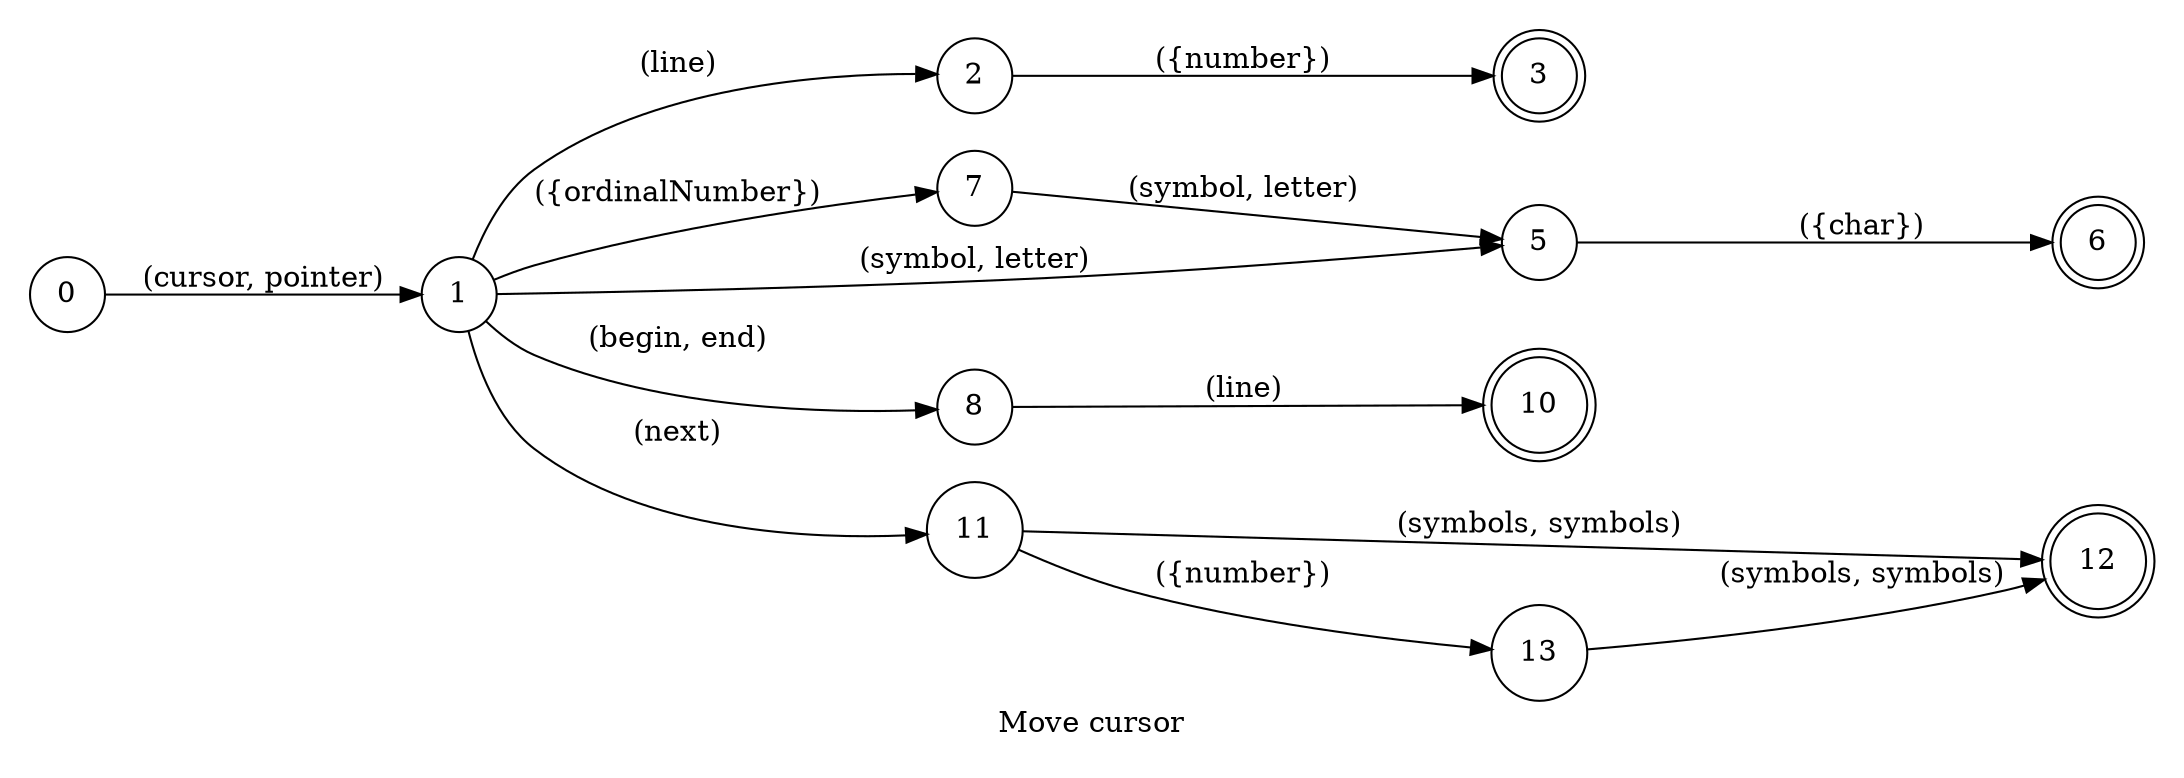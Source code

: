 digraph Cursor {
    id="cursor";
    label="Move cursor";
    lang="en-US";
    langName="English";
    pad="0.2";
    rankdir=LR;
    node[shape=doublecircle]; 3 10 12 6;
    node[shape=circle];

    0 -> 1 [label="(cursor, pointer)"];
    1 -> 2 [label="(line)"];
    2 -> 3 [label="({number})", store=line];

    {1 7} -> 5 [label="(symbol, letter)"];
    1 -> 7 [label="({ordinalNumber})", store=leapSize, normalizer="ordinalNumber"];
    5 -> 6 [label="({char})", store=symbol];

    1 -> 8 [label="(begin, end)", store=linePosition];
    8 -> 10 [label="(line)", sem="of"];

    1 -> 11 [label="(next)"];
    11 -> 13 [label="({number})", store=leapSize];
    {11 13} -> 12 [label="(symbols, symbols)"];

    title="Move cursor";
    desc="Moves the cursor to a different line or token";
    examples="
        pointer line 21,
        pointer line 44,
        cursor line 23,
        pointer end of line,
        pointer begin of line,
        pointer first letter A,
        pointer next five symbols
    ";
}
